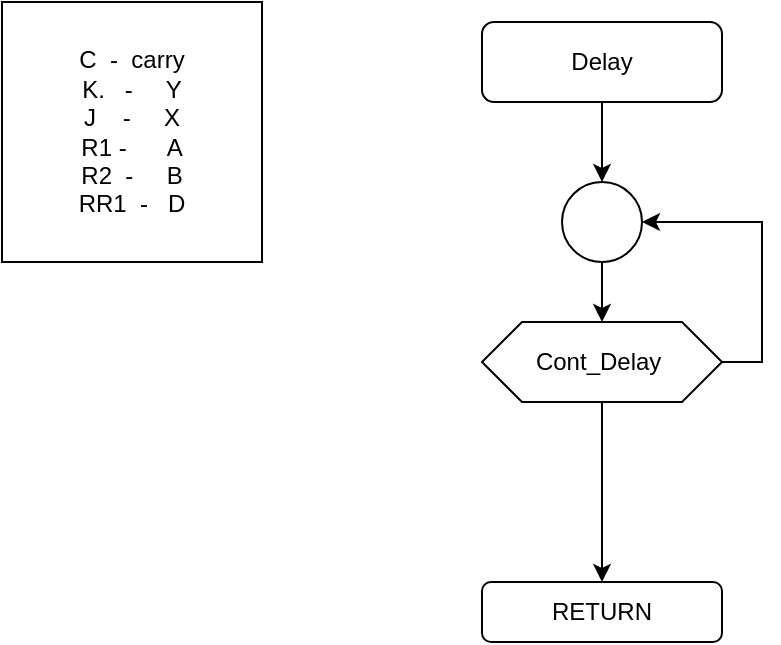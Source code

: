 <mxfile version="14.4.3" type="device"><diagram id="x8HLO04Rj9UIMd0nOf-o" name="Page-1"><mxGraphModel dx="1252" dy="672" grid="1" gridSize="10" guides="1" tooltips="1" connect="1" arrows="1" fold="1" page="1" pageScale="1" pageWidth="850" pageHeight="1100" math="0" shadow="0"><root><mxCell id="0"/><mxCell id="1" parent="0"/><mxCell id="kfY1xzIOtz1V5giNs8Ay-1" value="C &amp;nbsp;- &amp;nbsp;carry&lt;br&gt;K. &amp;nbsp; - &amp;nbsp; &amp;nbsp; Y&lt;br&gt;J &amp;nbsp; &amp;nbsp;- &amp;nbsp; &amp;nbsp; X&lt;br&gt;R1 - &amp;nbsp; &amp;nbsp; &amp;nbsp;A&lt;br&gt;R2 &amp;nbsp;- &amp;nbsp; &amp;nbsp; B&lt;br&gt;RR1 &amp;nbsp;- &amp;nbsp; D" style="whiteSpace=wrap;html=1;aspect=fixed;" parent="1" vertex="1"><mxGeometry x="170" y="290" width="130" height="130" as="geometry"/></mxCell><mxCell id="kfY1xzIOtz1V5giNs8Ay-2" style="edgeStyle=orthogonalEdgeStyle;rounded=0;orthogonalLoop=1;jettySize=auto;html=1;exitX=0.5;exitY=1;exitDx=0;exitDy=0;" parent="1" source="kfY1xzIOtz1V5giNs8Ay-3" target="kfY1xzIOtz1V5giNs8Ay-5" edge="1"><mxGeometry relative="1" as="geometry"/></mxCell><mxCell id="kfY1xzIOtz1V5giNs8Ay-3" value="Delay" style="rounded=1;whiteSpace=wrap;html=1;" parent="1" vertex="1"><mxGeometry x="410" y="300" width="120" height="40" as="geometry"/></mxCell><mxCell id="kfY1xzIOtz1V5giNs8Ay-4" style="edgeStyle=orthogonalEdgeStyle;rounded=0;orthogonalLoop=1;jettySize=auto;html=1;exitX=0.5;exitY=1;exitDx=0;exitDy=0;" parent="1" source="kfY1xzIOtz1V5giNs8Ay-5" target="kfY1xzIOtz1V5giNs8Ay-8" edge="1"><mxGeometry relative="1" as="geometry"/></mxCell><mxCell id="kfY1xzIOtz1V5giNs8Ay-5" value="" style="ellipse;whiteSpace=wrap;html=1;aspect=fixed;" parent="1" vertex="1"><mxGeometry x="450" y="380" width="40" height="40" as="geometry"/></mxCell><mxCell id="kfY1xzIOtz1V5giNs8Ay-7" style="edgeStyle=orthogonalEdgeStyle;rounded=0;orthogonalLoop=1;jettySize=auto;html=1;exitX=1;exitY=0.5;exitDx=0;exitDy=0;entryX=1;entryY=0.5;entryDx=0;entryDy=0;" parent="1" source="kfY1xzIOtz1V5giNs8Ay-8" target="kfY1xzIOtz1V5giNs8Ay-5" edge="1"><mxGeometry relative="1" as="geometry"/></mxCell><mxCell id="UYt-RSmN_yW1qDei7Fqf-1" style="edgeStyle=orthogonalEdgeStyle;rounded=0;orthogonalLoop=1;jettySize=auto;html=1;exitX=0.5;exitY=1;exitDx=0;exitDy=0;entryX=0.5;entryY=0;entryDx=0;entryDy=0;" edge="1" parent="1" source="kfY1xzIOtz1V5giNs8Ay-8" target="kfY1xzIOtz1V5giNs8Ay-9"><mxGeometry relative="1" as="geometry"/></mxCell><mxCell id="kfY1xzIOtz1V5giNs8Ay-8" value="Cont_Delay&amp;nbsp;" style="shape=hexagon;perimeter=hexagonPerimeter2;whiteSpace=wrap;html=1;fixedSize=1;" parent="1" vertex="1"><mxGeometry x="410" y="450" width="120" height="40" as="geometry"/></mxCell><mxCell id="kfY1xzIOtz1V5giNs8Ay-9" value="RETURN" style="rounded=1;whiteSpace=wrap;html=1;" parent="1" vertex="1"><mxGeometry x="410" y="580" width="120" height="30" as="geometry"/></mxCell></root></mxGraphModel></diagram></mxfile>